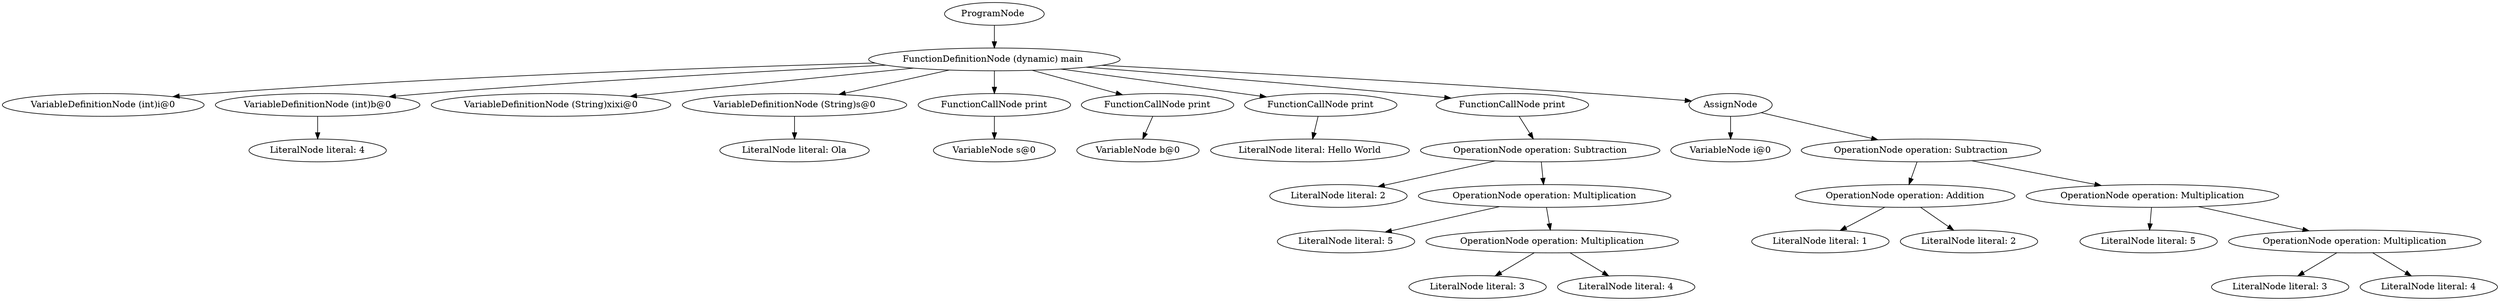 digraph {
graph [ordering="out"];
node0[label="ProgramNode "];
node1[label="FunctionDefinitionNode (dynamic) main "];
node2[label="VariableDefinitionNode (int)i@0"];
node1 -> node2;
node3[label="VariableDefinitionNode (int)b@0"];
node4[label="LiteralNode literal: 4"];
node3 -> node4;
node1 -> node3;
node5[label="VariableDefinitionNode (String)xixi@0"];
node1 -> node5;
node6[label="VariableDefinitionNode (String)s@0"];
node7[label="LiteralNode literal: Ola"];
node6 -> node7;
node1 -> node6;
node8[label="FunctionCallNode print"];
node9[label="VariableNode s@0"];
node8 -> node9;
node1 -> node8;
node10[label="FunctionCallNode print"];
node11[label="VariableNode b@0"];
node10 -> node11;
node1 -> node10;
node12[label="FunctionCallNode print"];
node13[label="LiteralNode literal: Hello World"];
node12 -> node13;
node1 -> node12;
node14[label="FunctionCallNode print"];
node15[label="OperationNode operation: Subtraction"];
node16[label="LiteralNode literal: 2"];
node15 -> node16;
node17[label="OperationNode operation: Multiplication"];
node18[label="LiteralNode literal: 5"];
node17 -> node18;
node19[label="OperationNode operation: Multiplication"];
node20[label="LiteralNode literal: 3"];
node19 -> node20;
node21[label="LiteralNode literal: 4"];
node19 -> node21;
node17 -> node19;
node15 -> node17;
node14 -> node15;
node1 -> node14;
node22[label="AssignNode"];
node23[label="VariableNode i@0"];
node22 -> node23;
node24[label="OperationNode operation: Subtraction"];
node25[label="OperationNode operation: Addition"];
node26[label="LiteralNode literal: 1"];
node25 -> node26;
node27[label="LiteralNode literal: 2"];
node25 -> node27;
node24 -> node25;
node28[label="OperationNode operation: Multiplication"];
node29[label="LiteralNode literal: 5"];
node28 -> node29;
node30[label="OperationNode operation: Multiplication"];
node31[label="LiteralNode literal: 3"];
node30 -> node31;
node32[label="LiteralNode literal: 4"];
node30 -> node32;
node28 -> node30;
node24 -> node28;
node22 -> node24;
node1 -> node22;
node0 -> node1;
}
